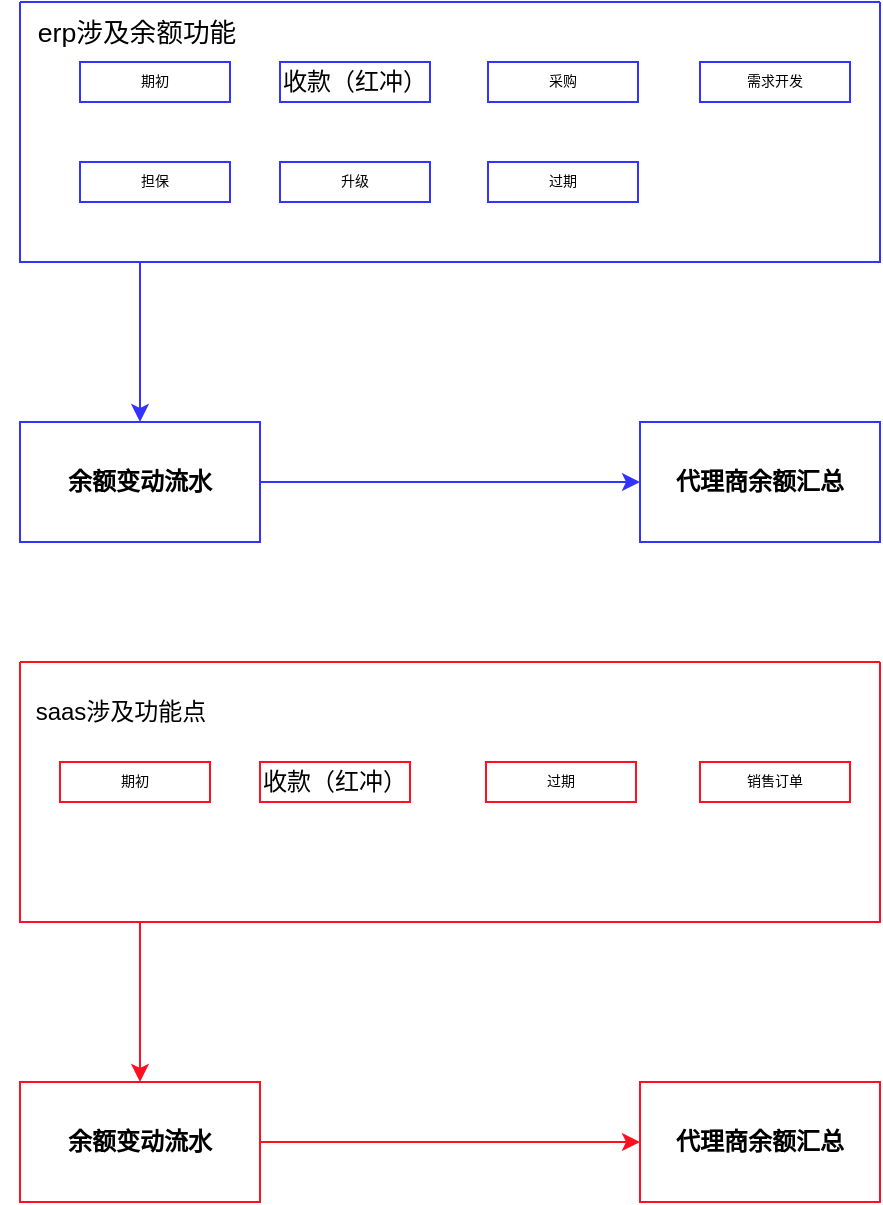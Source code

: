 <mxfile version="20.5.3" type="github">
  <diagram id="27kAklVtZDy5NFnEnHVX" name="第 1 页">
    <mxGraphModel dx="1128" dy="597" grid="1" gridSize="10" guides="1" tooltips="1" connect="1" arrows="1" fold="1" page="1" pageScale="1" pageWidth="827" pageHeight="1169" math="0" shadow="0">
      <root>
        <mxCell id="0" />
        <mxCell id="1" parent="0" />
        <mxCell id="Xplw4VOxn85V67Cjq5g1-1" value="期初" style="rounded=0;whiteSpace=wrap;html=1;fontSize=7;strokeColor=#3333FF;" vertex="1" parent="1">
          <mxGeometry x="210" y="30" width="75" height="20" as="geometry" />
        </mxCell>
        <mxCell id="Xplw4VOxn85V67Cjq5g1-2" value="&lt;font style=&quot;font-size: 12px;&quot;&gt;收款（红冲）&lt;/font&gt;" style="rounded=0;whiteSpace=wrap;html=1;fontSize=7;strokeColor=#3333FF;" vertex="1" parent="1">
          <mxGeometry x="310" y="30" width="75" height="20" as="geometry" />
        </mxCell>
        <mxCell id="Xplw4VOxn85V67Cjq5g1-3" value="采购" style="rounded=0;whiteSpace=wrap;html=1;fontSize=7;strokeColor=#3333FF;" vertex="1" parent="1">
          <mxGeometry x="414" y="30" width="75" height="20" as="geometry" />
        </mxCell>
        <mxCell id="Xplw4VOxn85V67Cjq5g1-4" value="需求开发" style="rounded=0;whiteSpace=wrap;html=1;fontSize=7;strokeColor=#3333FF;" vertex="1" parent="1">
          <mxGeometry x="520" y="30" width="75" height="20" as="geometry" />
        </mxCell>
        <mxCell id="Xplw4VOxn85V67Cjq5g1-5" value="升级" style="rounded=0;whiteSpace=wrap;html=1;fontSize=7;strokeColor=#3333FF;" vertex="1" parent="1">
          <mxGeometry x="310" y="80" width="75" height="20" as="geometry" />
        </mxCell>
        <mxCell id="Xplw4VOxn85V67Cjq5g1-6" value="担保" style="rounded=0;whiteSpace=wrap;html=1;fontSize=7;strokeColor=#3333FF;" vertex="1" parent="1">
          <mxGeometry x="210" y="80" width="75" height="20" as="geometry" />
        </mxCell>
        <mxCell id="Xplw4VOxn85V67Cjq5g1-7" value="过期" style="rounded=0;whiteSpace=wrap;html=1;fontSize=7;strokeColor=#3333FF;" vertex="1" parent="1">
          <mxGeometry x="414" y="80" width="75" height="20" as="geometry" />
        </mxCell>
        <mxCell id="Xplw4VOxn85V67Cjq5g1-13" value="" style="edgeStyle=orthogonalEdgeStyle;rounded=0;orthogonalLoop=1;jettySize=auto;html=1;fontSize=12;strokeColor=#3333FF;" edge="1" parent="1" source="Xplw4VOxn85V67Cjq5g1-8" target="Xplw4VOxn85V67Cjq5g1-12">
          <mxGeometry relative="1" as="geometry">
            <Array as="points">
              <mxPoint x="240" y="140" />
              <mxPoint x="240" y="140" />
            </Array>
          </mxGeometry>
        </mxCell>
        <mxCell id="Xplw4VOxn85V67Cjq5g1-8" value="" style="swimlane;startSize=0;fontSize=12;strokeColor=#3333FF;" vertex="1" parent="1">
          <mxGeometry x="180" width="430" height="130" as="geometry" />
        </mxCell>
        <mxCell id="Xplw4VOxn85V67Cjq5g1-27" value="&lt;span style=&quot;font-size: 13.333px;&quot;&gt;erp涉及余额功能&lt;/span&gt;" style="text;html=1;align=center;verticalAlign=middle;resizable=0;points=[];autosize=1;strokeColor=none;fillColor=none;fontSize=12;" vertex="1" parent="Xplw4VOxn85V67Cjq5g1-8">
          <mxGeometry x="-2.5" width="120" height="30" as="geometry" />
        </mxCell>
        <mxCell id="Xplw4VOxn85V67Cjq5g1-15" value="" style="edgeStyle=orthogonalEdgeStyle;rounded=0;orthogonalLoop=1;jettySize=auto;html=1;fontSize=12;strokeColor=#3333FF;" edge="1" parent="1" source="Xplw4VOxn85V67Cjq5g1-12" target="Xplw4VOxn85V67Cjq5g1-14">
          <mxGeometry relative="1" as="geometry" />
        </mxCell>
        <mxCell id="Xplw4VOxn85V67Cjq5g1-12" value="余额变动流水" style="whiteSpace=wrap;html=1;fontStyle=1;startSize=0;strokeColor=#3333FF;" vertex="1" parent="1">
          <mxGeometry x="180" y="210" width="120" height="60" as="geometry" />
        </mxCell>
        <mxCell id="Xplw4VOxn85V67Cjq5g1-14" value="代理商余额汇总" style="whiteSpace=wrap;html=1;fontStyle=1;startSize=0;strokeColor=#3333FF;" vertex="1" parent="1">
          <mxGeometry x="490" y="210" width="120" height="60" as="geometry" />
        </mxCell>
        <mxCell id="Xplw4VOxn85V67Cjq5g1-26" style="edgeStyle=orthogonalEdgeStyle;rounded=0;orthogonalLoop=1;jettySize=auto;html=1;entryX=0.5;entryY=0;entryDx=0;entryDy=0;fontSize=12;strokeColor=#FF0F1F;" edge="1" parent="1" source="Xplw4VOxn85V67Cjq5g1-16" target="Xplw4VOxn85V67Cjq5g1-24">
          <mxGeometry relative="1" as="geometry">
            <Array as="points">
              <mxPoint x="240" y="480" />
              <mxPoint x="240" y="480" />
            </Array>
          </mxGeometry>
        </mxCell>
        <mxCell id="Xplw4VOxn85V67Cjq5g1-16" value="" style="swimlane;startSize=0;fontSize=12;strokeColor=#FF0F1F;" vertex="1" parent="1">
          <mxGeometry x="180" y="330" width="430" height="130" as="geometry" />
        </mxCell>
        <mxCell id="Xplw4VOxn85V67Cjq5g1-17" value="saas涉及功能点" style="text;html=1;align=center;verticalAlign=middle;resizable=0;points=[];autosize=1;strokeColor=none;fillColor=none;fontSize=12;" vertex="1" parent="Xplw4VOxn85V67Cjq5g1-16">
          <mxGeometry x="-10" y="10" width="120" height="30" as="geometry" />
        </mxCell>
        <mxCell id="Xplw4VOxn85V67Cjq5g1-19" value="期初" style="rounded=0;whiteSpace=wrap;html=1;fontSize=7;strokeColor=#FF0F1F;" vertex="1" parent="Xplw4VOxn85V67Cjq5g1-16">
          <mxGeometry x="20" y="50" width="75" height="20" as="geometry" />
        </mxCell>
        <mxCell id="Xplw4VOxn85V67Cjq5g1-20" value="&lt;font style=&quot;font-size: 12px;&quot;&gt;收款（红冲）&lt;/font&gt;" style="rounded=0;whiteSpace=wrap;html=1;fontSize=7;strokeColor=#FF0F1F;" vertex="1" parent="Xplw4VOxn85V67Cjq5g1-16">
          <mxGeometry x="120" y="50" width="75" height="20" as="geometry" />
        </mxCell>
        <mxCell id="Xplw4VOxn85V67Cjq5g1-21" value="过期" style="rounded=0;whiteSpace=wrap;html=1;fontSize=7;strokeColor=#FF0F1F;" vertex="1" parent="Xplw4VOxn85V67Cjq5g1-16">
          <mxGeometry x="233" y="50" width="75" height="20" as="geometry" />
        </mxCell>
        <mxCell id="Xplw4VOxn85V67Cjq5g1-22" value="销售订单" style="rounded=0;whiteSpace=wrap;html=1;fontSize=7;strokeColor=#FF0F1F;" vertex="1" parent="Xplw4VOxn85V67Cjq5g1-16">
          <mxGeometry x="340" y="50" width="75" height="20" as="geometry" />
        </mxCell>
        <mxCell id="Xplw4VOxn85V67Cjq5g1-23" value="" style="edgeStyle=orthogonalEdgeStyle;rounded=0;orthogonalLoop=1;jettySize=auto;html=1;fontSize=12;strokeColor=#FF0F1F;" edge="1" parent="1" source="Xplw4VOxn85V67Cjq5g1-24" target="Xplw4VOxn85V67Cjq5g1-25">
          <mxGeometry relative="1" as="geometry" />
        </mxCell>
        <mxCell id="Xplw4VOxn85V67Cjq5g1-24" value="余额变动流水" style="whiteSpace=wrap;html=1;fontStyle=1;startSize=0;strokeColor=#FF0F1F;" vertex="1" parent="1">
          <mxGeometry x="180" y="540" width="120" height="60" as="geometry" />
        </mxCell>
        <mxCell id="Xplw4VOxn85V67Cjq5g1-25" value="代理商余额汇总" style="whiteSpace=wrap;html=1;fontStyle=1;startSize=0;strokeColor=#FF0F1F;" vertex="1" parent="1">
          <mxGeometry x="490" y="540" width="120" height="60" as="geometry" />
        </mxCell>
      </root>
    </mxGraphModel>
  </diagram>
</mxfile>
